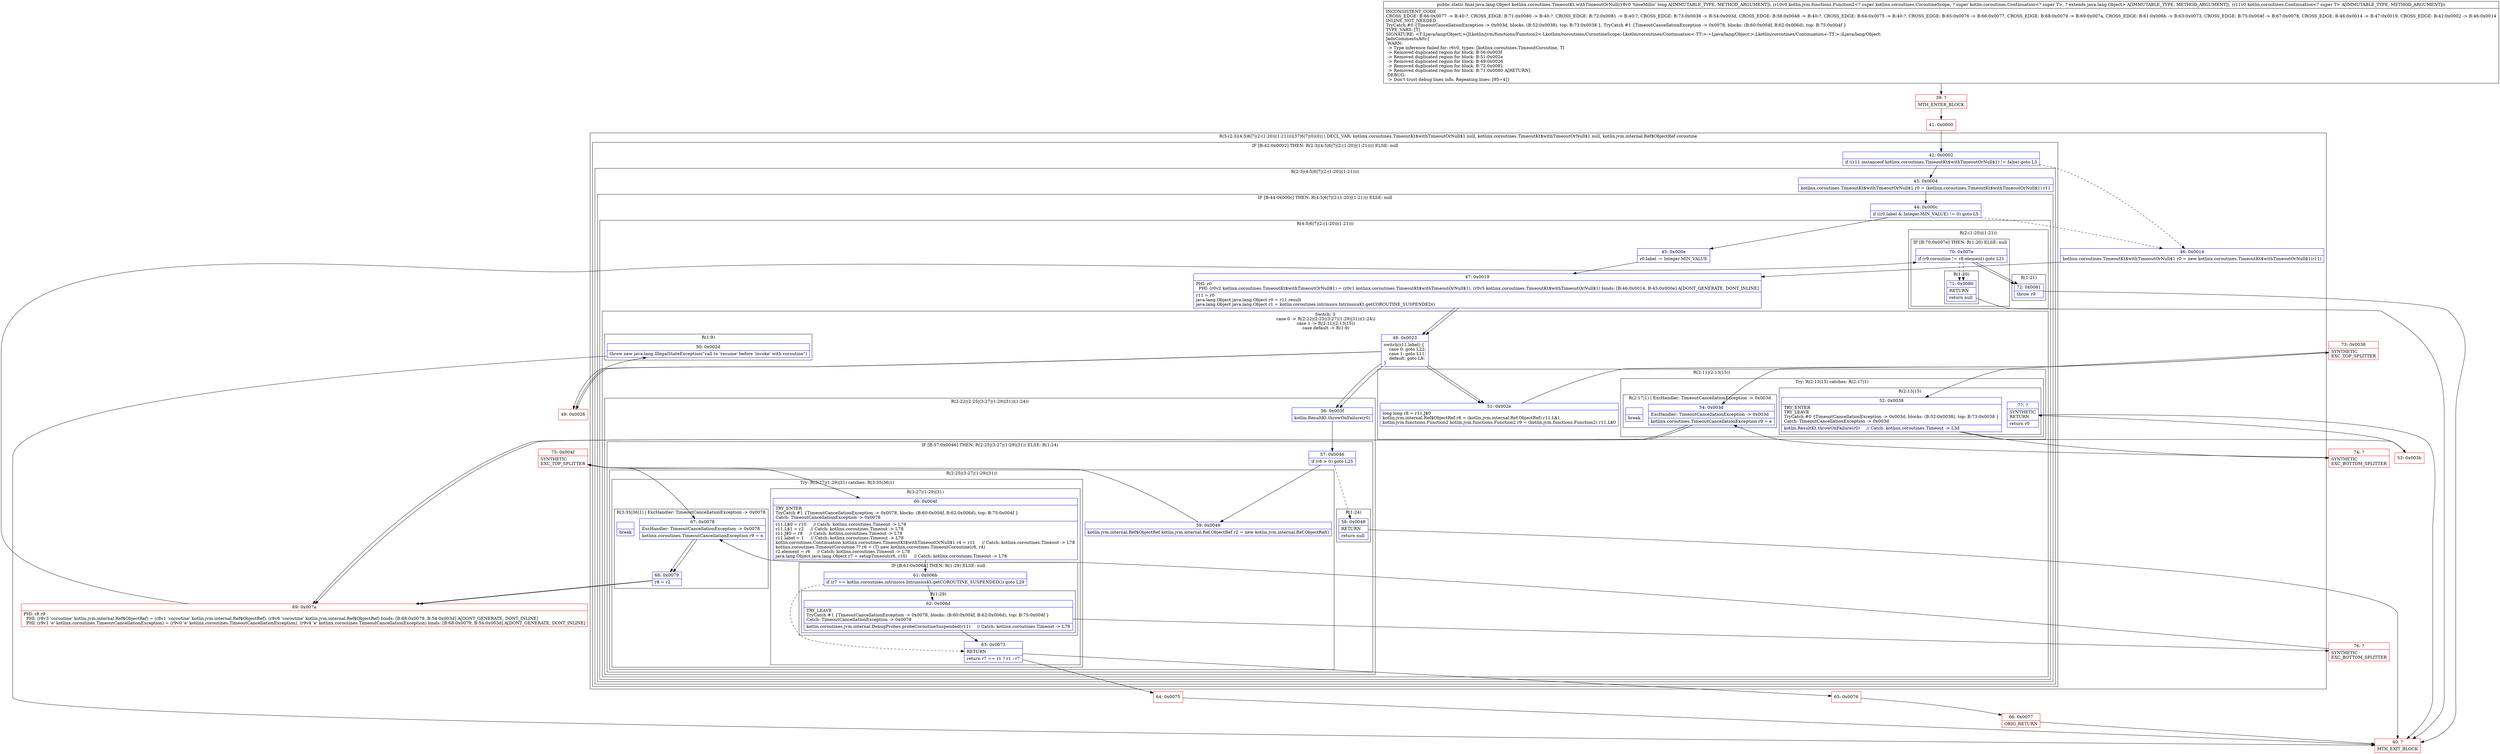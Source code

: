 digraph "CFG forkotlinx.coroutines.TimeoutKt.withTimeoutOrNull(JLkotlin\/jvm\/functions\/Function2;Lkotlin\/coroutines\/Continuation;)Ljava\/lang\/Object;" {
subgraph cluster_Region_1315642880 {
label = "R(5:(2:3|(4:5|6|7|(2:(1:20)|(1:21))))|37|6|7|(0)(0)) | DECL_VAR: kotlinx.coroutines.TimeoutKt$withTimeoutOrNull$1 null, kotlinx.coroutines.TimeoutKt$withTimeoutOrNull$1 null, kotlin.jvm.internal.Ref$ObjectRef coroutine\l";
node [shape=record,color=blue];
subgraph cluster_IfRegion_739138435 {
label = "IF [B:42:0x0002] THEN: R(2:3|(4:5|6|7|(2:(1:20)|(1:21)))) ELSE: null";
node [shape=record,color=blue];
Node_42 [shape=record,label="{42\:\ 0x0002|if ((r11 instanceof kotlinx.coroutines.TimeoutKt$withTimeoutOrNull$1) != false) goto L3\l}"];
subgraph cluster_Region_1416534345 {
label = "R(2:3|(4:5|6|7|(2:(1:20)|(1:21))))";
node [shape=record,color=blue];
Node_43 [shape=record,label="{43\:\ 0x0004|kotlinx.coroutines.TimeoutKt$withTimeoutOrNull$1 r0 = (kotlinx.coroutines.TimeoutKt$withTimeoutOrNull$1) r11\l}"];
subgraph cluster_IfRegion_1835345813 {
label = "IF [B:44:0x000c] THEN: R(4:5|6|7|(2:(1:20)|(1:21))) ELSE: null";
node [shape=record,color=blue];
Node_44 [shape=record,label="{44\:\ 0x000c|if ((r0.label & Integer.MIN_VALUE) != 0) goto L5\l}"];
subgraph cluster_Region_1950670280 {
label = "R(4:5|6|7|(2:(1:20)|(1:21)))";
node [shape=record,color=blue];
Node_45 [shape=record,label="{45\:\ 0x000e|r0.label \-= Integer.MIN_VALUE\l}"];
Node_47 [shape=record,label="{47\:\ 0x0019|PHI: r0 \l  PHI: (r0v2 kotlinx.coroutines.TimeoutKt$withTimeoutOrNull$1) = (r0v1 kotlinx.coroutines.TimeoutKt$withTimeoutOrNull$1), (r0v5 kotlinx.coroutines.TimeoutKt$withTimeoutOrNull$1) binds: [B:46:0x0014, B:45:0x000e] A[DONT_GENERATE, DONT_INLINE]\l|r11 = r0\ljava.lang.Object java.lang.Object r0 = r11.result\ljava.lang.Object java.lang.Object r1 = kotlin.coroutines.intrinsics.IntrinsicsKt.getCOROUTINE_SUSPENDED()\l}"];
subgraph cluster_SwitchRegion_629259410 {
label = "Switch: 3
 case 0 -> R(2:22|(2:25|(3:27|(1:29)|31))(1:24))
 case 1 -> R(2:11|(2:13|15))
 case default -> R(1:9)";
node [shape=record,color=blue];
Node_48 [shape=record,label="{48\:\ 0x0023|switch(r11.label) \{\l    case 0: goto L22;\l    case 1: goto L11;\l    default: goto L8;\l\}\l}"];
subgraph cluster_Region_990551975 {
label = "R(2:22|(2:25|(3:27|(1:29)|31))(1:24))";
node [shape=record,color=blue];
Node_56 [shape=record,label="{56\:\ 0x003f|kotlin.ResultKt.throwOnFailure(r0)\l}"];
subgraph cluster_IfRegion_1651107734 {
label = "IF [B:57:0x0046] THEN: R(2:25|(3:27|(1:29)|31)) ELSE: R(1:24)";
node [shape=record,color=blue];
Node_57 [shape=record,label="{57\:\ 0x0046|if (r8 \> 0) goto L25\l}"];
subgraph cluster_Region_684216755 {
label = "R(2:25|(3:27|(1:29)|31))";
node [shape=record,color=blue];
Node_59 [shape=record,label="{59\:\ 0x0049|kotlin.jvm.internal.Ref$ObjectRef kotlin.jvm.internal.Ref.ObjectRef r2 = new kotlin.jvm.internal.Ref.ObjectRef()\l}"];
subgraph cluster_TryCatchRegion_2018188141 {
label = "Try: R(3:27|(1:29)|31) catches: R(3:35|36|1)";
node [shape=record,color=blue];
subgraph cluster_Region_864828732 {
label = "R(3:27|(1:29)|31)";
node [shape=record,color=blue];
Node_60 [shape=record,label="{60\:\ 0x004f|TRY_ENTER\lTryCatch #1 \{TimeoutCancellationException \-\> 0x0078, blocks: (B:60:0x004f, B:62:0x006d), top: B:75:0x004f \}\lCatch: TimeoutCancellationException \-\> 0x0078\l|r11.L$0 = r10     \/\/ Catch: kotlinx.coroutines.Timeout \-\> L78\lr11.L$1 = r2     \/\/ Catch: kotlinx.coroutines.Timeout \-\> L78\lr11.J$0 = r8     \/\/ Catch: kotlinx.coroutines.Timeout \-\> L78\lr11.label = 1     \/\/ Catch: kotlinx.coroutines.Timeout \-\> L78\lkotlin.coroutines.Continuation kotlinx.coroutines.TimeoutKt$withTimeoutOrNull$1 r4 = r11     \/\/ Catch: kotlinx.coroutines.Timeout \-\> L78\lkotlinx.coroutines.TimeoutCoroutine ?? r6 = (T) new kotlinx.coroutines.TimeoutCoroutine(r8, r4)\lr2.element = r6     \/\/ Catch: kotlinx.coroutines.Timeout \-\> L78\ljava.lang.Object java.lang.Object r7 = setupTimeout(r6, r10)     \/\/ Catch: kotlinx.coroutines.Timeout \-\> L78\l}"];
subgraph cluster_IfRegion_1195302269 {
label = "IF [B:61:0x006b] THEN: R(1:29) ELSE: null";
node [shape=record,color=blue];
Node_61 [shape=record,label="{61\:\ 0x006b|if (r7 == kotlin.coroutines.intrinsics.IntrinsicsKt.getCOROUTINE_SUSPENDED()) goto L29\l}"];
subgraph cluster_Region_327704277 {
label = "R(1:29)";
node [shape=record,color=blue];
Node_62 [shape=record,label="{62\:\ 0x006d|TRY_LEAVE\lTryCatch #1 \{TimeoutCancellationException \-\> 0x0078, blocks: (B:60:0x004f, B:62:0x006d), top: B:75:0x004f \}\lCatch: TimeoutCancellationException \-\> 0x0078\l|kotlin.coroutines.jvm.internal.DebugProbes.probeCoroutineSuspended(r11)     \/\/ Catch: kotlinx.coroutines.Timeout \-\> L78\l}"];
}
}
Node_63 [shape=record,label="{63\:\ 0x0073|RETURN\l|return r7 == r1 ? r1 : r7\l}"];
}
subgraph cluster_Region_682002537 {
label = "R(3:35|36|1) | ExcHandler: TimeoutCancellationException \-\> 0x0078\l";
node [shape=record,color=blue];
Node_67 [shape=record,label="{67\:\ 0x0078|ExcHandler: TimeoutCancellationException \-\> 0x0078\l|kotlinx.coroutines.TimeoutCancellationException r9 = e\l}"];
Node_68 [shape=record,label="{68\:\ 0x0079|r8 = r2\l}"];
Node_InsnContainer_642221476 [shape=record,label="{|break\l}"];
}
}
}
subgraph cluster_Region_1650083702 {
label = "R(1:24)";
node [shape=record,color=blue];
Node_58 [shape=record,label="{58\:\ 0x0048|RETURN\l|return null\l}"];
}
}
}
subgraph cluster_Region_1106275313 {
label = "R(2:11|(2:13|15))";
node [shape=record,color=blue];
Node_51 [shape=record,label="{51\:\ 0x002e|long long r8 = r11.J$0\lkotlin.jvm.internal.Ref$ObjectRef r8 = (kotlin.jvm.internal.Ref.ObjectRef) r11.L$1\lkotlin.jvm.functions.Function2 kotlin.jvm.functions.Function2 r9 = (kotlin.jvm.functions.Function2) r11.L$0\l}"];
subgraph cluster_TryCatchRegion_1327651324 {
label = "Try: R(2:13|15) catches: R(2:17|1)";
node [shape=record,color=blue];
subgraph cluster_Region_1780814053 {
label = "R(2:13|15)";
node [shape=record,color=blue];
Node_52 [shape=record,label="{52\:\ 0x0038|TRY_ENTER\lTRY_LEAVE\lTryCatch #0 \{TimeoutCancellationException \-\> 0x003d, blocks: (B:52:0x0038), top: B:73:0x0038 \}\lCatch: TimeoutCancellationException \-\> 0x003d\l|kotlin.ResultKt.throwOnFailure(r0)     \/\/ Catch: kotlinx.coroutines.Timeout \-\> L3d\l}"];
Node_77 [shape=record,label="{77\:\ ?|SYNTHETIC\lRETURN\l|return r0\l}"];
}
subgraph cluster_Region_1871880966 {
label = "R(2:17|1) | ExcHandler: TimeoutCancellationException \-\> 0x003d\l";
node [shape=record,color=blue];
Node_54 [shape=record,label="{54\:\ 0x003d|ExcHandler: TimeoutCancellationException \-\> 0x003d\l|kotlinx.coroutines.TimeoutCancellationException r9 = e\l}"];
Node_InsnContainer_1969385973 [shape=record,label="{|break\l}"];
}
}
}
subgraph cluster_Region_1161030104 {
label = "R(1:9)";
node [shape=record,color=blue];
Node_50 [shape=record,label="{50\:\ 0x002d|throw new java.lang.IllegalStateException(\"call to 'resume' before 'invoke' with coroutine\")\l}"];
}
}
subgraph cluster_Region_402896187 {
label = "R(2:(1:20)|(1:21))";
node [shape=record,color=blue];
subgraph cluster_IfRegion_1660141486 {
label = "IF [B:70:0x007e] THEN: R(1:20) ELSE: null";
node [shape=record,color=blue];
Node_70 [shape=record,label="{70\:\ 0x007e|if (r9.coroutine != r8.element) goto L21\l}"];
subgraph cluster_Region_75012060 {
label = "R(1:20)";
node [shape=record,color=blue];
Node_71 [shape=record,label="{71\:\ 0x0080|RETURN\l|return null\l}"];
}
}
subgraph cluster_Region_1591727010 {
label = "R(1:21)";
node [shape=record,color=blue];
Node_72 [shape=record,label="{72\:\ 0x0081|throw r9\l}"];
}
}
}
}
}
}
Node_46 [shape=record,label="{46\:\ 0x0014|kotlinx.coroutines.TimeoutKt$withTimeoutOrNull$1 r0 = new kotlinx.coroutines.TimeoutKt$withTimeoutOrNull$1(r11)\l}"];
Node_47 [shape=record,label="{47\:\ 0x0019|PHI: r0 \l  PHI: (r0v2 kotlinx.coroutines.TimeoutKt$withTimeoutOrNull$1) = (r0v1 kotlinx.coroutines.TimeoutKt$withTimeoutOrNull$1), (r0v5 kotlinx.coroutines.TimeoutKt$withTimeoutOrNull$1) binds: [B:46:0x0014, B:45:0x000e] A[DONT_GENERATE, DONT_INLINE]\l|r11 = r0\ljava.lang.Object java.lang.Object r0 = r11.result\ljava.lang.Object java.lang.Object r1 = kotlin.coroutines.intrinsics.IntrinsicsKt.getCOROUTINE_SUSPENDED()\l}"];
subgraph cluster_SwitchRegion_1774008945 {
label = "Switch: 0";
node [shape=record,color=blue];
Node_48 [shape=record,label="{48\:\ 0x0023|switch(r11.label) \{\l    case 0: goto L22;\l    case 1: goto L11;\l    default: goto L8;\l\}\l}"];
}
subgraph cluster_IfRegion_1542463279 {
label = "IF [B:70:0x007e] THEN: R(0) ELSE: R(0)";
node [shape=record,color=blue];
Node_70 [shape=record,label="{70\:\ 0x007e|if (r9.coroutine != r8.element) goto L21\l}"];
subgraph cluster_Region_612484400 {
label = "R(0)";
node [shape=record,color=blue];
}
subgraph cluster_Region_1678204939 {
label = "R(0)";
node [shape=record,color=blue];
}
}
}
subgraph cluster_Region_1871880966 {
label = "R(2:17|1) | ExcHandler: TimeoutCancellationException \-\> 0x003d\l";
node [shape=record,color=blue];
Node_54 [shape=record,label="{54\:\ 0x003d|ExcHandler: TimeoutCancellationException \-\> 0x003d\l|kotlinx.coroutines.TimeoutCancellationException r9 = e\l}"];
Node_InsnContainer_1969385973 [shape=record,label="{|break\l}"];
}
subgraph cluster_Region_682002537 {
label = "R(3:35|36|1) | ExcHandler: TimeoutCancellationException \-\> 0x0078\l";
node [shape=record,color=blue];
Node_67 [shape=record,label="{67\:\ 0x0078|ExcHandler: TimeoutCancellationException \-\> 0x0078\l|kotlinx.coroutines.TimeoutCancellationException r9 = e\l}"];
Node_68 [shape=record,label="{68\:\ 0x0079|r8 = r2\l}"];
Node_InsnContainer_642221476 [shape=record,label="{|break\l}"];
}
Node_39 [shape=record,color=red,label="{39\:\ ?|MTH_ENTER_BLOCK\l}"];
Node_41 [shape=record,color=red,label="{41\:\ 0x0000}"];
Node_49 [shape=record,color=red,label="{49\:\ 0x0026}"];
Node_40 [shape=record,color=red,label="{40\:\ ?|MTH_EXIT_BLOCK\l}"];
Node_73 [shape=record,color=red,label="{73\:\ 0x0038|SYNTHETIC\lEXC_TOP_SPLITTER\l}"];
Node_53 [shape=record,color=red,label="{53\:\ 0x003b}"];
Node_74 [shape=record,color=red,label="{74\:\ ?|SYNTHETIC\lEXC_BOTTOM_SPLITTER\l}"];
Node_69 [shape=record,color=red,label="{69\:\ 0x007a|PHI: r8 r9 \l  PHI: (r8v3 'coroutine' kotlin.jvm.internal.Ref$ObjectRef) = (r8v1 'coroutine' kotlin.jvm.internal.Ref$ObjectRef), (r8v6 'coroutine' kotlin.jvm.internal.Ref$ObjectRef) binds: [B:68:0x0079, B:54:0x003d] A[DONT_GENERATE, DONT_INLINE]\l  PHI: (r9v1 'e' kotlinx.coroutines.TimeoutCancellationException) = (r9v0 'e' kotlinx.coroutines.TimeoutCancellationException), (r9v4 'e' kotlinx.coroutines.TimeoutCancellationException) binds: [B:68:0x0079, B:54:0x003d] A[DONT_GENERATE, DONT_INLINE]\l}"];
Node_75 [shape=record,color=red,label="{75\:\ 0x004f|SYNTHETIC\lEXC_TOP_SPLITTER\l}"];
Node_76 [shape=record,color=red,label="{76\:\ ?|SYNTHETIC\lEXC_BOTTOM_SPLITTER\l}"];
Node_64 [shape=record,color=red,label="{64\:\ 0x0075}"];
Node_65 [shape=record,color=red,label="{65\:\ 0x0076}"];
Node_66 [shape=record,color=red,label="{66\:\ 0x0077|ORIG_RETURN\l}"];
MethodNode[shape=record,label="{public static final java.lang.Object kotlinx.coroutines.TimeoutKt.withTimeoutOrNull((r8v0 'timeMillis' long A[IMMUTABLE_TYPE, METHOD_ARGUMENT]), (r10v0 kotlin.jvm.functions.Function2\<? super kotlinx.coroutines.CoroutineScope, ? super kotlin.coroutines.Continuation\<? super T\>, ? extends java.lang.Object\> A[IMMUTABLE_TYPE, METHOD_ARGUMENT]), (r11v0 kotlin.coroutines.Continuation\<? super T\> A[IMMUTABLE_TYPE, METHOD_ARGUMENT]))  | INCONSISTENT_CODE\lCROSS_EDGE: B:66:0x0077 \-\> B:40:?, CROSS_EDGE: B:71:0x0080 \-\> B:40:?, CROSS_EDGE: B:72:0x0081 \-\> B:40:?, CROSS_EDGE: B:73:0x0038 \-\> B:54:0x003d, CROSS_EDGE: B:58:0x0048 \-\> B:40:?, CROSS_EDGE: B:64:0x0075 \-\> B:40:?, CROSS_EDGE: B:65:0x0076 \-\> B:66:0x0077, CROSS_EDGE: B:68:0x0079 \-\> B:69:0x007a, CROSS_EDGE: B:61:0x006b \-\> B:63:0x0073, CROSS_EDGE: B:75:0x004f \-\> B:67:0x0078, CROSS_EDGE: B:46:0x0014 \-\> B:47:0x0019, CROSS_EDGE: B:42:0x0002 \-\> B:46:0x0014\lINLINE_NOT_NEEDED\lTryCatch #0 \{TimeoutCancellationException \-\> 0x003d, blocks: (B:52:0x0038), top: B:73:0x0038 \}, TryCatch #1 \{TimeoutCancellationException \-\> 0x0078, blocks: (B:60:0x004f, B:62:0x006d), top: B:75:0x004f \}\lTYPE_VARS: [T]\lSIGNATURE: \<T:Ljava\/lang\/Object;\>(JLkotlin\/jvm\/functions\/Function2\<\-Lkotlinx\/coroutines\/CoroutineScope;\-Lkotlin\/coroutines\/Continuation\<\-TT;\>;+Ljava\/lang\/Object;\>;Lkotlin\/coroutines\/Continuation\<\-TT;\>;)Ljava\/lang\/Object;\lJadxCommentsAttr\{\l WARN: \l \-\> Type inference failed for: r6v0, types: [kotlinx.coroutines.TimeoutCoroutine, T]\l \-\> Removed duplicated region for block: B:56:0x003f \l \-\> Removed duplicated region for block: B:51:0x002e \l \-\> Removed duplicated region for block: B:49:0x0026 \l \-\> Removed duplicated region for block: B:72:0x0081 \l \-\> Removed duplicated region for block: B:71:0x0080 A[RETURN]\l DEBUG: \l \-\> Don't trust debug lines info. Repeating lines: [95=4]\}\l}"];
MethodNode -> Node_39;Node_42 -> Node_43;
Node_42 -> Node_46[style=dashed];
Node_43 -> Node_44;
Node_44 -> Node_45;
Node_44 -> Node_46[style=dashed];
Node_45 -> Node_47;
Node_47 -> Node_48;
Node_48 -> Node_49;
Node_48 -> Node_51;
Node_48 -> Node_56;
Node_56 -> Node_57;
Node_57 -> Node_58[style=dashed];
Node_57 -> Node_59;
Node_59 -> Node_75;
Node_60 -> Node_61;
Node_61 -> Node_62;
Node_61 -> Node_63[style=dashed];
Node_62 -> Node_63;
Node_62 -> Node_76;
Node_63 -> Node_64;
Node_63 -> Node_65;
Node_67 -> Node_68;
Node_68 -> Node_69;
Node_58 -> Node_40;
Node_51 -> Node_73;
Node_52 -> Node_53;
Node_52 -> Node_74;
Node_77 -> Node_40;
Node_54 -> Node_69;
Node_50 -> Node_40;
Node_70 -> Node_71[style=dashed];
Node_70 -> Node_72;
Node_71 -> Node_40;
Node_72 -> Node_40;
Node_46 -> Node_47;
Node_47 -> Node_48;
Node_48 -> Node_49;
Node_48 -> Node_51;
Node_48 -> Node_56;
Node_70 -> Node_71[style=dashed];
Node_70 -> Node_72;
Node_54 -> Node_69;
Node_67 -> Node_68;
Node_68 -> Node_69;
Node_39 -> Node_41;
Node_41 -> Node_42;
Node_49 -> Node_50;
Node_73 -> Node_52;
Node_73 -> Node_54;
Node_53 -> Node_77;
Node_74 -> Node_54;
Node_69 -> Node_70;
Node_75 -> Node_60;
Node_75 -> Node_67;
Node_76 -> Node_67;
Node_64 -> Node_40;
Node_65 -> Node_66;
Node_66 -> Node_40;
}


